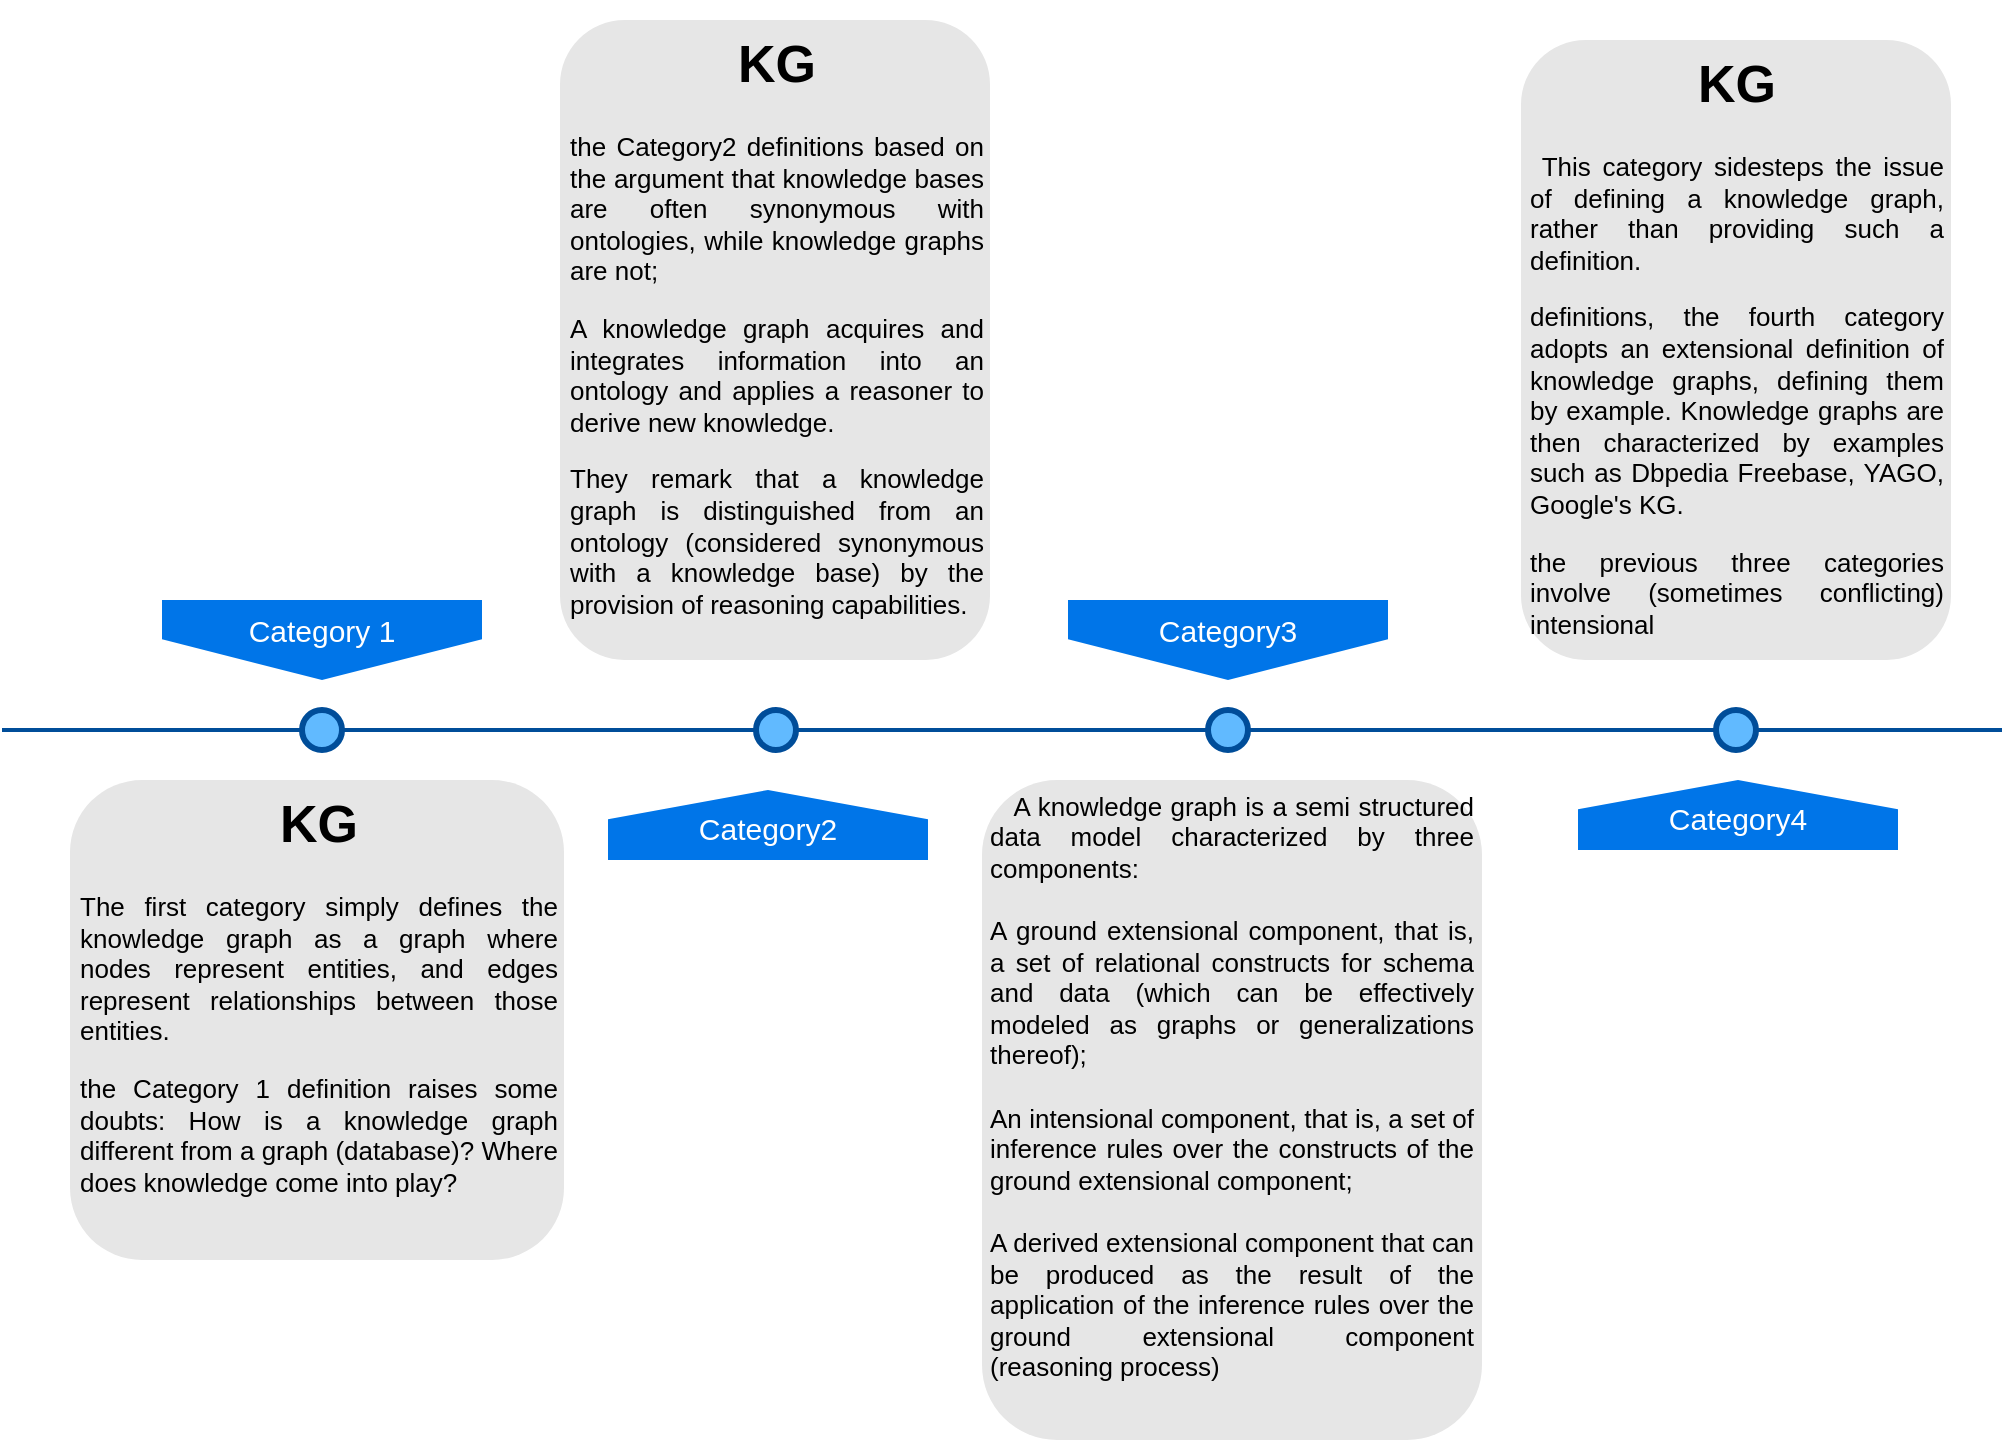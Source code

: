 <mxfile version="15.5.9" type="github">
  <diagram name="Page-1" id="82e54ff1-d628-8f03-85c4-9753963a91cd">
    <mxGraphModel dx="867" dy="392" grid="1" gridSize="10" guides="1" tooltips="1" connect="1" arrows="1" fold="1" page="1" pageScale="1" pageWidth="1100" pageHeight="850" background="none" math="0" shadow="0">
      <root>
        <mxCell id="0" />
        <mxCell id="1" parent="0" />
        <mxCell id="4ec97bd9e5d20128-1" value="" style="line;strokeWidth=2;html=1;fillColor=none;fontSize=28;fontColor=#004D99;strokeColor=#004D99;" parent="1" vertex="1">
          <mxGeometry x="40" y="400" width="1000" height="10" as="geometry" />
        </mxCell>
        <mxCell id="4ec97bd9e5d20128-5" value="Category 1" style="shape=offPageConnector;whiteSpace=wrap;html=1;fillColor=#0075E8;fontSize=15;fontColor=#FFFFFF;size=0.509;verticalAlign=top;strokeColor=none;" parent="1" vertex="1">
          <mxGeometry x="120" y="340" width="160" height="40" as="geometry" />
        </mxCell>
        <mxCell id="4ec97bd9e5d20128-6" value="Category3" style="shape=offPageConnector;whiteSpace=wrap;html=1;fillColor=#0075E8;fontSize=15;fontColor=#FFFFFF;size=0.509;verticalAlign=top;strokeColor=none;" parent="1" vertex="1">
          <mxGeometry x="573" y="340" width="160" height="40" as="geometry" />
        </mxCell>
        <mxCell id="4ec97bd9e5d20128-7" value="Category4" style="shape=offPageConnector;whiteSpace=wrap;html=1;fillColor=#0075E8;fontSize=15;fontColor=#FFFFFF;size=0.418;flipV=1;verticalAlign=bottom;strokeColor=none;spacingBottom=4;" parent="1" vertex="1">
          <mxGeometry x="828" y="430" width="160" height="35" as="geometry" />
        </mxCell>
        <mxCell id="4ec97bd9e5d20128-9" value="" style="ellipse;whiteSpace=wrap;html=1;fillColor=#61BAFF;fontSize=28;fontColor=#004D99;strokeWidth=3;strokeColor=#004D99;" parent="1" vertex="1">
          <mxGeometry x="190" y="395" width="20" height="20" as="geometry" />
        </mxCell>
        <mxCell id="4ec97bd9e5d20128-10" value="" style="ellipse;whiteSpace=wrap;html=1;fillColor=#61BAFF;fontSize=28;fontColor=#004D99;strokeWidth=3;strokeColor=#004D99;" parent="1" vertex="1">
          <mxGeometry x="417" y="395" width="20" height="20" as="geometry" />
        </mxCell>
        <mxCell id="4ec97bd9e5d20128-11" value="" style="ellipse;whiteSpace=wrap;html=1;fillColor=#61BAFF;fontSize=28;fontColor=#004D99;strokeWidth=3;strokeColor=#004D99;" parent="1" vertex="1">
          <mxGeometry x="643" y="395" width="20" height="20" as="geometry" />
        </mxCell>
        <mxCell id="4ec97bd9e5d20128-13" value="" style="ellipse;whiteSpace=wrap;html=1;fillColor=#61BAFF;fontSize=28;fontColor=#004D99;strokeWidth=3;strokeColor=#004D99;" parent="1" vertex="1">
          <mxGeometry x="897" y="395" width="20" height="20" as="geometry" />
        </mxCell>
        <mxCell id="4ec97bd9e5d20128-14" value="&lt;h1 align=&quot;center&quot;&gt;KG&lt;/h1&gt;&lt;p align=&quot;justify&quot;&gt;The first category simply defines the knowledge graph as a graph where nodes represent entities, and edges represent relationships between those entities.&lt;/p&gt;&lt;p align=&quot;justify&quot;&gt;the Category 1 definition raises some doubts: How is a knowledge graph different from a graph (database)? Where does knowledge come into play?&lt;br&gt;&lt;/p&gt;" style="text;html=1;spacing=5;spacingTop=-20;whiteSpace=wrap;overflow=hidden;strokeColor=none;strokeWidth=3;fillColor=#E6E6E6;fontSize=13;fontColor=#000000;align=left;rounded=1;" parent="1" vertex="1">
          <mxGeometry x="74" y="430" width="247" height="240" as="geometry" />
        </mxCell>
        <mxCell id="4ec97bd9e5d20128-16" value="&lt;h1 align=&quot;center&quot;&gt;KG&lt;br&gt;&lt;/h1&gt;&lt;p align=&quot;justify&quot;&gt;the Category2 definitions based on the argument that knowledge bases are often synonymous with ontologies, while knowledge graphs are not;&lt;/p&gt;&lt;p align=&quot;justify&quot;&gt;A knowledge graph acquires and integrates information into an ontology and applies a reasoner to derive new knowledge.&lt;/p&gt;&lt;p align=&quot;justify&quot;&gt;They remark that a knowledge graph is distinguished from an ontology (considered synonymous with a knowledge base) by the provision of reasoning capabilities.&lt;br&gt;&lt;/p&gt;" style="text;html=1;spacing=5;spacingTop=-20;whiteSpace=wrap;overflow=hidden;strokeColor=none;strokeWidth=3;fillColor=#E6E6E6;fontSize=13;fontColor=#000000;align=left;rounded=1;" parent="1" vertex="1">
          <mxGeometry x="319" y="50" width="215" height="320" as="geometry" />
        </mxCell>
        <mxCell id="4ec97bd9e5d20128-17" value="&lt;div&gt;&lt;br&gt;&lt;/div&gt;&lt;div align=&quot;justify&quot;&gt;&amp;nbsp;&amp;nbsp; A knowledge graph is a semi structured data model characterized by three components:&lt;br&gt;&lt;/div&gt;&lt;div&gt;&lt;br&gt;&lt;/div&gt;&lt;div align=&quot;justify&quot;&gt;A ground extensional component, that is, a set of relational constructs for schema and data (which can be effectively modeled as graphs or generalizations thereof);&lt;/div&gt;&lt;div align=&quot;left&quot;&gt;&lt;br&gt;&lt;/div&gt;&lt;div align=&quot;justify&quot;&gt;An intensional component, that is, a set of inference rules over the constructs of the ground extensional component;&lt;/div&gt;&lt;div align=&quot;left&quot;&gt;&lt;br&gt;&lt;/div&gt;&lt;div align=&quot;justify&quot;&gt;A derived extensional component that can be produced as the result of the application of the inference rules over the ground extensional component (reasoning process)&lt;br&gt;&lt;/div&gt;" style="text;html=1;spacing=5;spacingTop=-20;whiteSpace=wrap;overflow=hidden;strokeColor=none;strokeWidth=3;fillColor=#E6E6E6;fontSize=13;fontColor=#000000;align=center;rounded=1;" parent="1" vertex="1">
          <mxGeometry x="530" y="430" width="250" height="330" as="geometry" />
        </mxCell>
        <mxCell id="gjJPOhVwv25Ugim2emXY-3" value="&lt;h1&gt;KG&lt;/h1&gt;&lt;p align=&quot;justify&quot;&gt;&amp;nbsp;This category sidesteps the issue of defining a knowledge graph, rather than providing such a definition.&lt;/p&gt;&lt;p align=&quot;justify&quot;&gt;definitions, the fourth category adopts an extensional definition of knowledge graphs, defining them by example. Knowledge graphs are then characterized by examples such as Dbpedia Freebase, YAGO, Google&#39;s KG.&lt;/p&gt;&lt;p align=&quot;justify&quot;&gt;the previous three categories involve (sometimes conflicting) intensional&lt;br&gt;&lt;/p&gt;" style="text;html=1;spacing=5;spacingTop=-20;whiteSpace=wrap;overflow=hidden;strokeColor=none;strokeWidth=3;fillColor=#E6E6E6;fontSize=13;fontColor=#000000;align=center;rounded=1;" vertex="1" parent="1">
          <mxGeometry x="799.5" y="60" width="215" height="310" as="geometry" />
        </mxCell>
        <mxCell id="gjJPOhVwv25Ugim2emXY-4" value="Category2" style="shape=offPageConnector;whiteSpace=wrap;html=1;fillColor=#0075E8;fontSize=15;fontColor=#FFFFFF;size=0.418;flipV=1;verticalAlign=bottom;strokeColor=none;spacingBottom=4;" vertex="1" parent="1">
          <mxGeometry x="343" y="435" width="160" height="35" as="geometry" />
        </mxCell>
      </root>
    </mxGraphModel>
  </diagram>
</mxfile>
